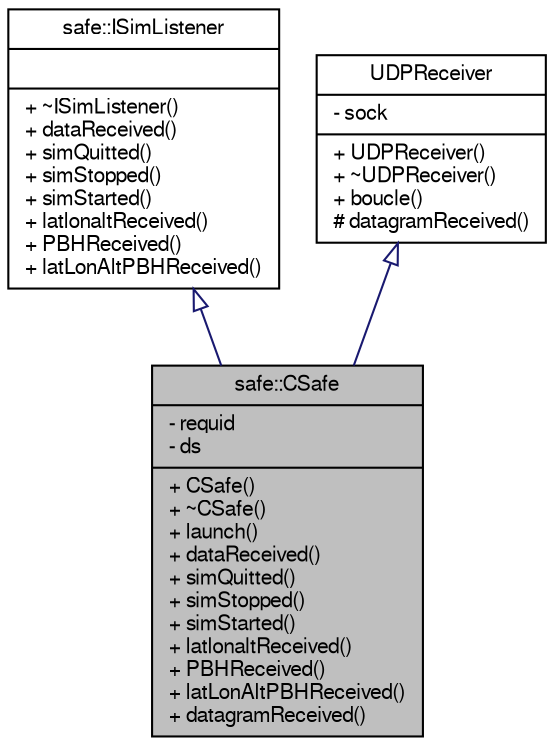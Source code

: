 digraph "safe::CSafe"
{
  bgcolor="transparent";
  edge [fontname="FreeSans",fontsize="10",labelfontname="FreeSans",labelfontsize="10"];
  node [fontname="FreeSans",fontsize="10",shape=record];
  Node1 [label="{safe::CSafe\n|- requid\l- ds\l|+ CSafe()\l+ ~CSafe()\l+ launch()\l+ dataReceived()\l+ simQuitted()\l+ simStopped()\l+ simStarted()\l+ latlonaltReceived()\l+ PBHReceived()\l+ latLonAltPBHReceived()\l+ datagramReceived()\l}",height=0.2,width=0.4,color="black", fillcolor="grey75", style="filled" fontcolor="black"];
  Node2 -> Node1 [dir="back",color="midnightblue",fontsize="10",style="solid",arrowtail="onormal",fontname="FreeSans"];
  Node2 [label="{safe::ISimListener\n||+ ~ISimListener()\l+ dataReceived()\l+ simQuitted()\l+ simStopped()\l+ simStarted()\l+ latlonaltReceived()\l+ PBHReceived()\l+ latLonAltPBHReceived()\l}",height=0.2,width=0.4,color="black",URL="$classsafe_1_1ISimListener.html"];
  Node3 -> Node1 [dir="back",color="midnightblue",fontsize="10",style="solid",arrowtail="onormal",fontname="FreeSans"];
  Node3 [label="{UDPReceiver\n|- sock\l|+ UDPReceiver()\l+ ~UDPReceiver()\l+ boucle()\l# datagramReceived()\l}",height=0.2,width=0.4,color="black",URL="$classUDPReceiver.html"];
}
